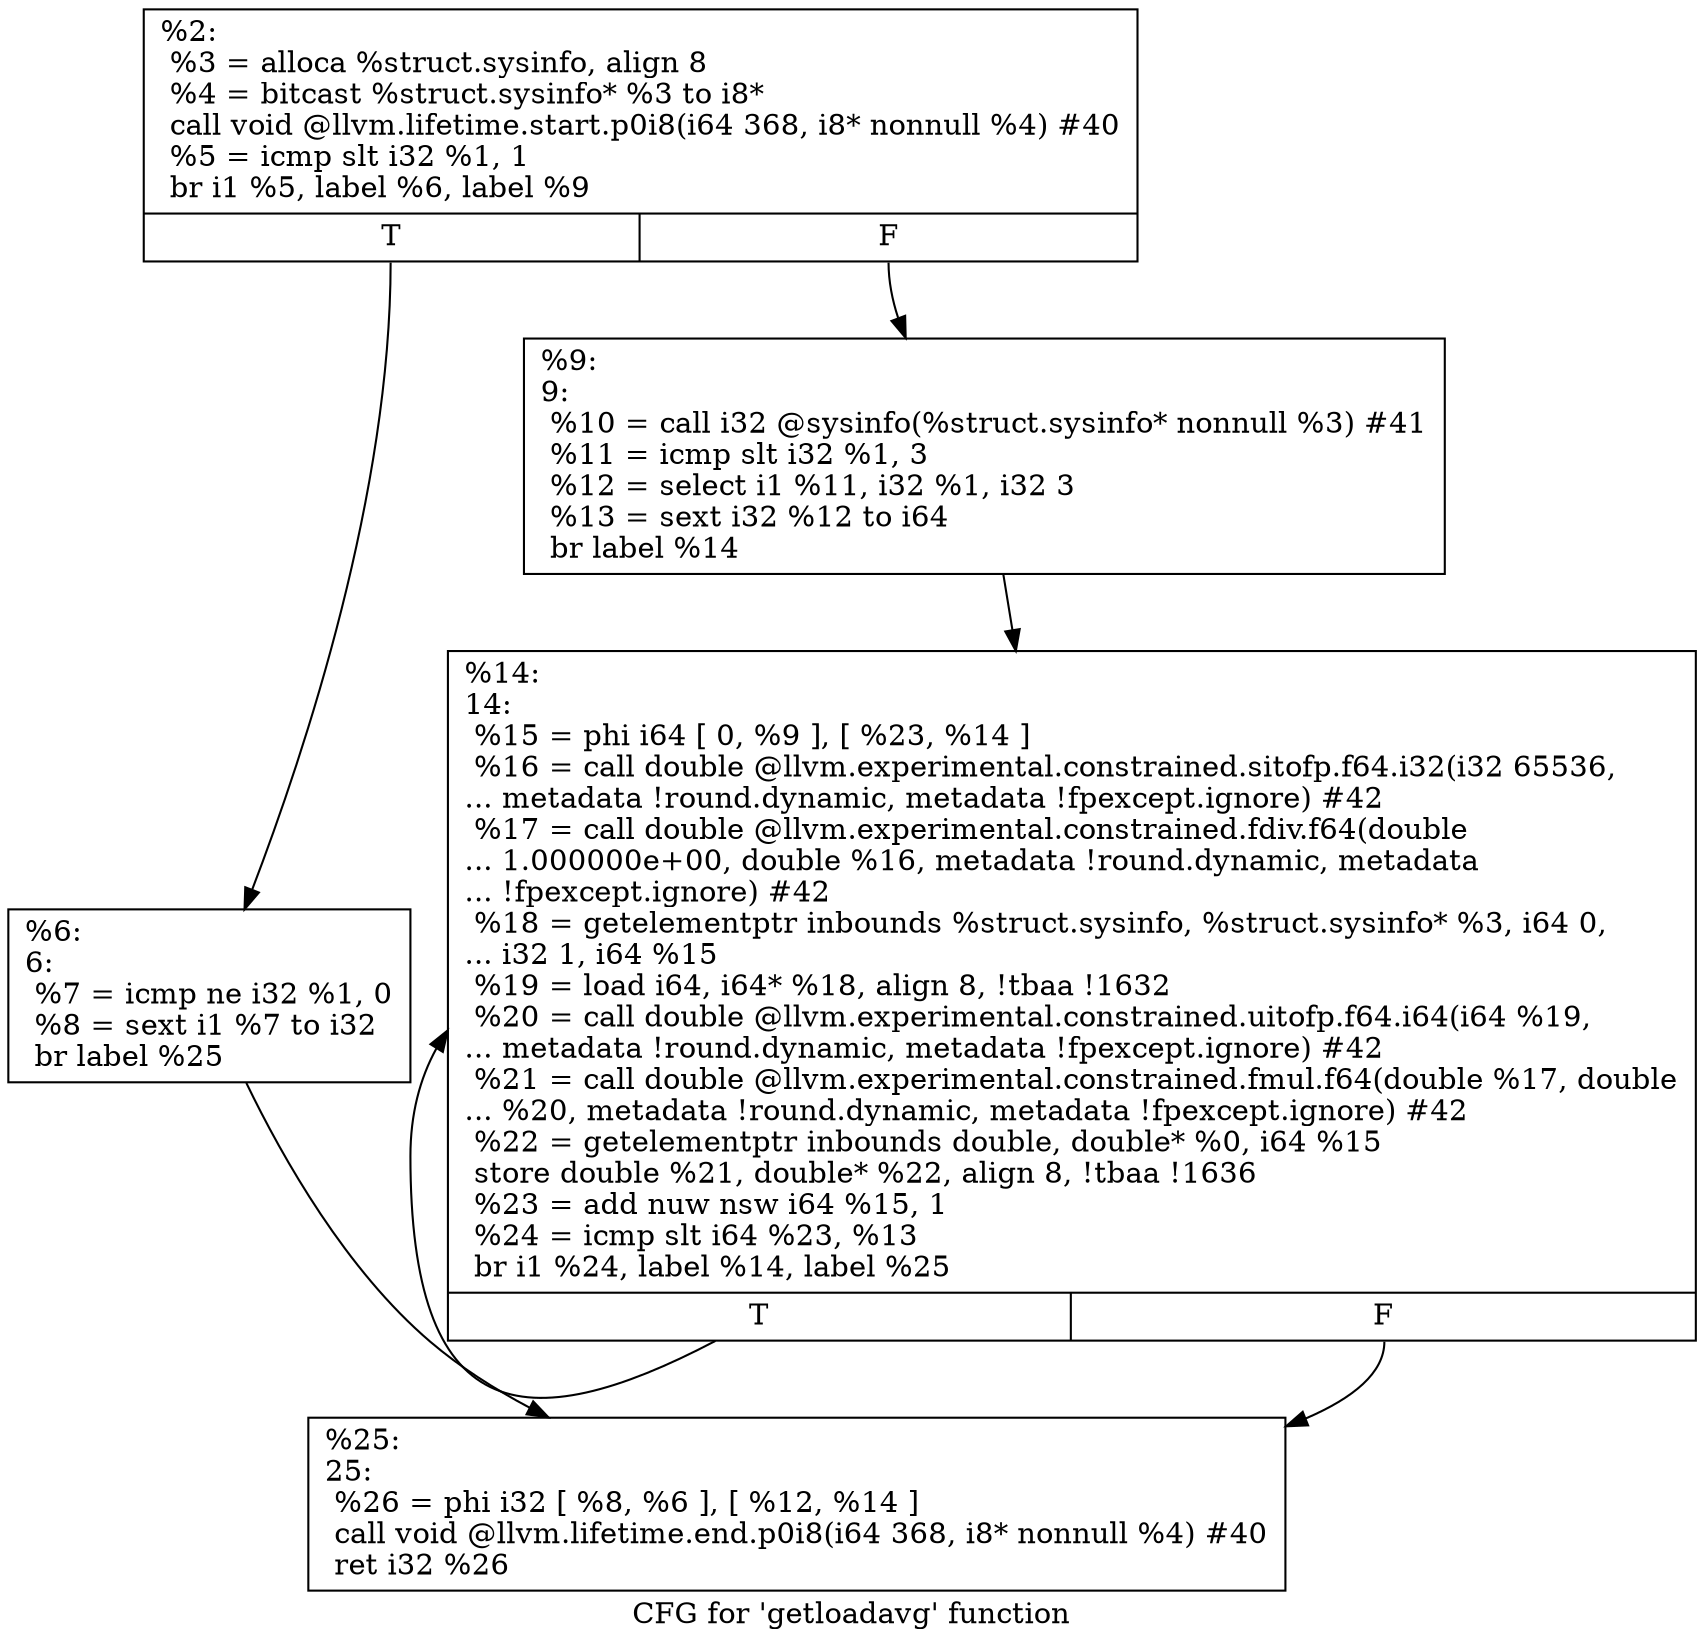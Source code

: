digraph "CFG for 'getloadavg' function" {
	label="CFG for 'getloadavg' function";

	Node0x193f7f0 [shape=record,label="{%2:\l  %3 = alloca %struct.sysinfo, align 8\l  %4 = bitcast %struct.sysinfo* %3 to i8*\l  call void @llvm.lifetime.start.p0i8(i64 368, i8* nonnull %4) #40\l  %5 = icmp slt i32 %1, 1\l  br i1 %5, label %6, label %9\l|{<s0>T|<s1>F}}"];
	Node0x193f7f0:s0 -> Node0x193fb00;
	Node0x193f7f0:s1 -> Node0x193fb50;
	Node0x193fb00 [shape=record,label="{%6:\l6:                                                \l  %7 = icmp ne i32 %1, 0\l  %8 = sext i1 %7 to i32\l  br label %25\l}"];
	Node0x193fb00 -> Node0x193fbf0;
	Node0x193fb50 [shape=record,label="{%9:\l9:                                                \l  %10 = call i32 @sysinfo(%struct.sysinfo* nonnull %3) #41\l  %11 = icmp slt i32 %1, 3\l  %12 = select i1 %11, i32 %1, i32 3\l  %13 = sext i32 %12 to i64\l  br label %14\l}"];
	Node0x193fb50 -> Node0x193fba0;
	Node0x193fba0 [shape=record,label="{%14:\l14:                                               \l  %15 = phi i64 [ 0, %9 ], [ %23, %14 ]\l  %16 = call double @llvm.experimental.constrained.sitofp.f64.i32(i32 65536,\l... metadata !round.dynamic, metadata !fpexcept.ignore) #42\l  %17 = call double @llvm.experimental.constrained.fdiv.f64(double\l... 1.000000e+00, double %16, metadata !round.dynamic, metadata\l... !fpexcept.ignore) #42\l  %18 = getelementptr inbounds %struct.sysinfo, %struct.sysinfo* %3, i64 0,\l... i32 1, i64 %15\l  %19 = load i64, i64* %18, align 8, !tbaa !1632\l  %20 = call double @llvm.experimental.constrained.uitofp.f64.i64(i64 %19,\l... metadata !round.dynamic, metadata !fpexcept.ignore) #42\l  %21 = call double @llvm.experimental.constrained.fmul.f64(double %17, double\l... %20, metadata !round.dynamic, metadata !fpexcept.ignore) #42\l  %22 = getelementptr inbounds double, double* %0, i64 %15\l  store double %21, double* %22, align 8, !tbaa !1636\l  %23 = add nuw nsw i64 %15, 1\l  %24 = icmp slt i64 %23, %13\l  br i1 %24, label %14, label %25\l|{<s0>T|<s1>F}}"];
	Node0x193fba0:s0 -> Node0x193fba0;
	Node0x193fba0:s1 -> Node0x193fbf0;
	Node0x193fbf0 [shape=record,label="{%25:\l25:                                               \l  %26 = phi i32 [ %8, %6 ], [ %12, %14 ]\l  call void @llvm.lifetime.end.p0i8(i64 368, i8* nonnull %4) #40\l  ret i32 %26\l}"];
}
